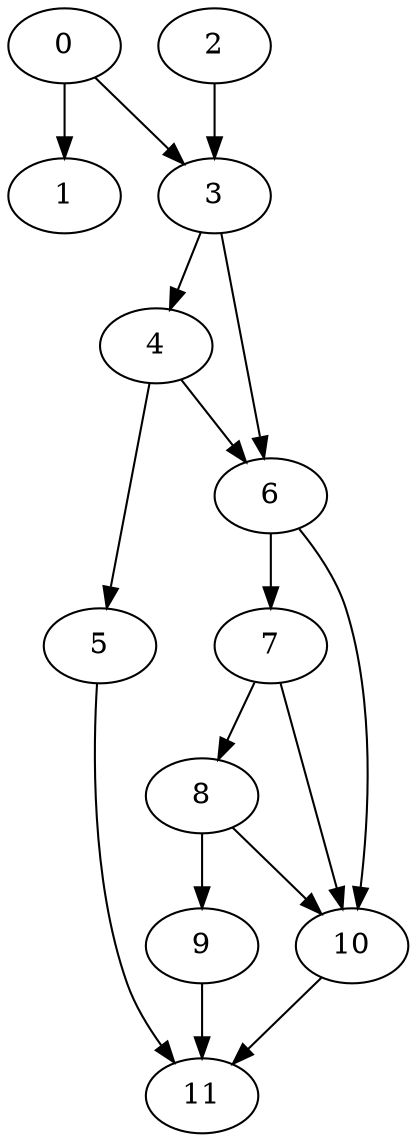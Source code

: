 digraph {
	0
	1
	2
	3
	4
	5
	6
	7
	8
	9
	10
	11
	2 -> 3
	0 -> 3
	3 -> 4
	3 -> 6
	4 -> 6
	6 -> 7
	8 -> 9
	8 -> 10
	6 -> 10
	7 -> 10
	5 -> 11
	9 -> 11
	10 -> 11
	0 -> 1
	4 -> 5
	7 -> 8
}
